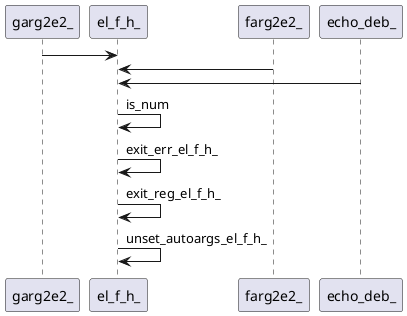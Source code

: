 @startuml rete
garg2e2_ -> el_f_h_ 
farg2e2_ -> el_f_h_
echo_deb_ -> el_f_h_
el_f_h_ -> el_f_h_:is_num
el_f_h_ -> el_f_h_:exit_err_el_f_h_
el_f_h_ -> el_f_h_:exit_reg_el_f_h_
el_f_h_ -> el_f_h_:unset_autoargs_el_f_h_
' {wrap_fn}
' fnn o-> el_f_h_
' {body_fn}
@enduml